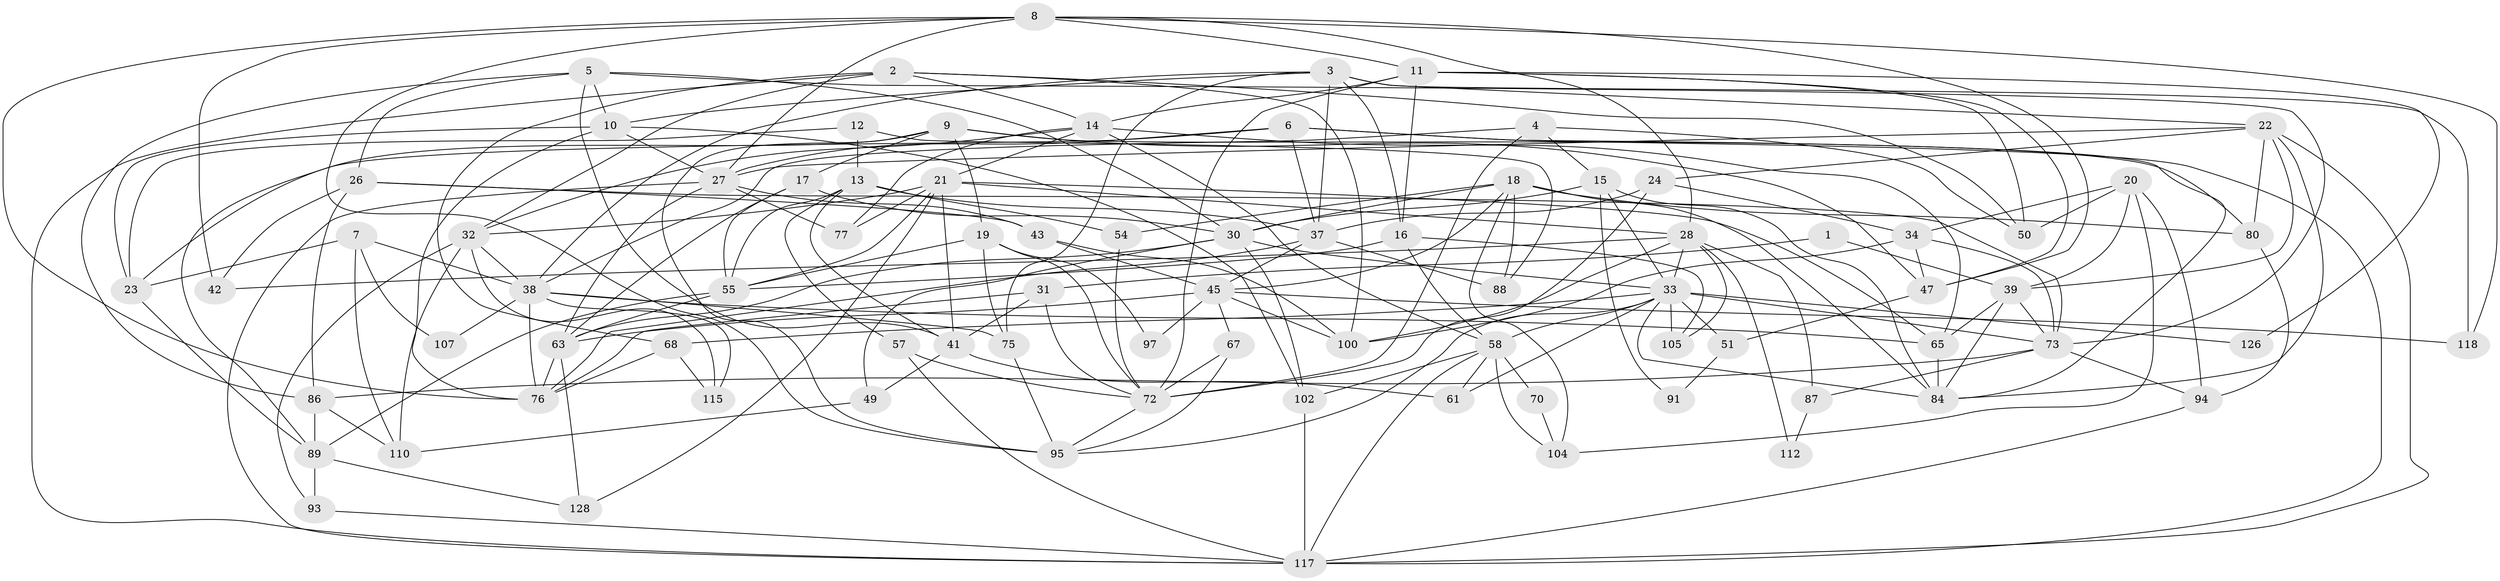 // original degree distribution, {2: 0.08527131782945736, 5: 0.17829457364341086, 6: 0.10852713178294573, 4: 0.26356589147286824, 3: 0.3333333333333333, 8: 0.015503875968992248, 7: 0.015503875968992248}
// Generated by graph-tools (version 1.1) at 2025/11/02/27/25 16:11:23]
// undirected, 81 vertices, 206 edges
graph export_dot {
graph [start="1"]
  node [color=gray90,style=filled];
  1;
  2 [super="+53"];
  3 [super="+56"];
  4;
  5 [super="+40"];
  6 [super="+124"];
  7;
  8 [super="+69"];
  9 [super="+25"];
  10 [super="+48"];
  11 [super="+74"];
  12;
  13 [super="+44"];
  14 [super="+90"];
  15 [super="+79"];
  16 [super="+71"];
  17 [super="+99"];
  18 [super="+52"];
  19 [super="+92"];
  20;
  21 [super="+29"];
  22 [super="+59"];
  23 [super="+111"];
  24;
  26 [super="+123"];
  27 [super="+96"];
  28 [super="+36"];
  30 [super="+109"];
  31 [super="+119"];
  32 [super="+46"];
  33 [super="+35"];
  34 [super="+120"];
  37 [super="+60"];
  38 [super="+64"];
  39 [super="+85"];
  41 [super="+103"];
  42;
  43 [super="+98"];
  45 [super="+81"];
  47 [super="+66"];
  49 [super="+83"];
  50 [super="+101"];
  51;
  54;
  55 [super="+62"];
  57;
  58 [super="+106"];
  61;
  63 [super="+78"];
  65 [super="+114"];
  67;
  68;
  70;
  72 [super="+129"];
  73 [super="+113"];
  75 [super="+82"];
  76 [super="+116"];
  77;
  80;
  84 [super="+122"];
  86 [super="+125"];
  87;
  88;
  89 [super="+127"];
  91;
  93;
  94 [super="+108"];
  95;
  97;
  100;
  102;
  104;
  105;
  107;
  110;
  112;
  115;
  117 [super="+121"];
  118;
  126;
  128;
  1 -- 39;
  1 -- 31;
  2 -- 68;
  2 -- 32;
  2 -- 50;
  2 -- 117;
  2 -- 100;
  2 -- 14;
  3 -- 16;
  3 -- 10;
  3 -- 38;
  3 -- 75;
  3 -- 118;
  3 -- 37 [weight=2];
  3 -- 22;
  4 -- 50;
  4 -- 72;
  4 -- 38;
  4 -- 15;
  5 -- 41;
  5 -- 10;
  5 -- 30;
  5 -- 73;
  5 -- 86;
  5 -- 26;
  6 -- 117;
  6 -- 37;
  6 -- 27;
  6 -- 84;
  6 -- 23;
  7 -- 110;
  7 -- 107;
  7 -- 38;
  7 -- 23;
  8 -- 76;
  8 -- 118;
  8 -- 27;
  8 -- 42;
  8 -- 11;
  8 -- 28;
  8 -- 95;
  8 -- 47;
  9 -- 95;
  9 -- 17;
  9 -- 19;
  9 -- 47;
  9 -- 80;
  9 -- 89;
  10 -- 27;
  10 -- 76;
  10 -- 102;
  10 -- 23;
  11 -- 14;
  11 -- 16;
  11 -- 47;
  11 -- 126;
  11 -- 72;
  11 -- 50;
  12 -- 13;
  12 -- 23;
  12 -- 88;
  13 -- 57;
  13 -- 41;
  13 -- 54;
  13 -- 55;
  13 -- 37;
  14 -- 32;
  14 -- 65;
  14 -- 77;
  14 -- 21;
  14 -- 58;
  15 -- 84;
  15 -- 91;
  15 -- 30;
  15 -- 33;
  16 -- 105;
  16 -- 58;
  16 -- 55;
  17 -- 30;
  17 -- 55;
  17 -- 63;
  18 -- 104;
  18 -- 30;
  18 -- 80;
  18 -- 88;
  18 -- 54;
  18 -- 45;
  18 -- 84;
  19 -- 72;
  19 -- 97;
  19 -- 75;
  19 -- 55;
  20 -- 34;
  20 -- 104;
  20 -- 39;
  20 -- 50;
  20 -- 94;
  21 -- 77;
  21 -- 32;
  21 -- 65;
  21 -- 128;
  21 -- 41;
  21 -- 28;
  21 -- 55;
  22 -- 27;
  22 -- 39;
  22 -- 80;
  22 -- 117;
  22 -- 24;
  22 -- 84;
  23 -- 89;
  24 -- 34;
  24 -- 72 [weight=2];
  24 -- 37;
  26 -- 43;
  26 -- 73 [weight=2];
  26 -- 86;
  26 -- 42;
  27 -- 63;
  27 -- 77;
  27 -- 117;
  27 -- 43;
  28 -- 112;
  28 -- 33;
  28 -- 100;
  28 -- 87;
  28 -- 105;
  28 -- 42;
  30 -- 33;
  30 -- 49;
  30 -- 102;
  30 -- 63;
  31 -- 41;
  31 -- 72;
  31 -- 76;
  32 -- 110;
  32 -- 115;
  32 -- 93;
  32 -- 38;
  33 -- 84;
  33 -- 61;
  33 -- 95;
  33 -- 105;
  33 -- 58;
  33 -- 51;
  33 -- 68;
  33 -- 73;
  33 -- 126;
  34 -- 100;
  34 -- 73;
  34 -- 47;
  37 -- 88;
  37 -- 45;
  37 -- 76;
  38 -- 76;
  38 -- 115;
  38 -- 65;
  38 -- 75;
  38 -- 107;
  39 -- 73;
  39 -- 84;
  39 -- 65;
  41 -- 61;
  41 -- 49;
  43 -- 100;
  43 -- 45;
  45 -- 67;
  45 -- 97;
  45 -- 118;
  45 -- 100;
  45 -- 63;
  47 -- 51;
  49 -- 110;
  51 -- 91;
  54 -- 72;
  55 -- 89;
  55 -- 63;
  57 -- 117;
  57 -- 72;
  58 -- 117;
  58 -- 61;
  58 -- 104;
  58 -- 102;
  58 -- 70;
  63 -- 128;
  63 -- 76;
  65 -- 84;
  67 -- 95;
  67 -- 72;
  68 -- 115;
  68 -- 76;
  70 -- 104;
  72 -- 95;
  73 -- 87;
  73 -- 94;
  73 -- 86;
  75 -- 95;
  80 -- 94;
  86 -- 89;
  86 -- 110;
  87 -- 112;
  89 -- 93;
  89 -- 128;
  93 -- 117;
  94 -- 117;
  102 -- 117;
}

